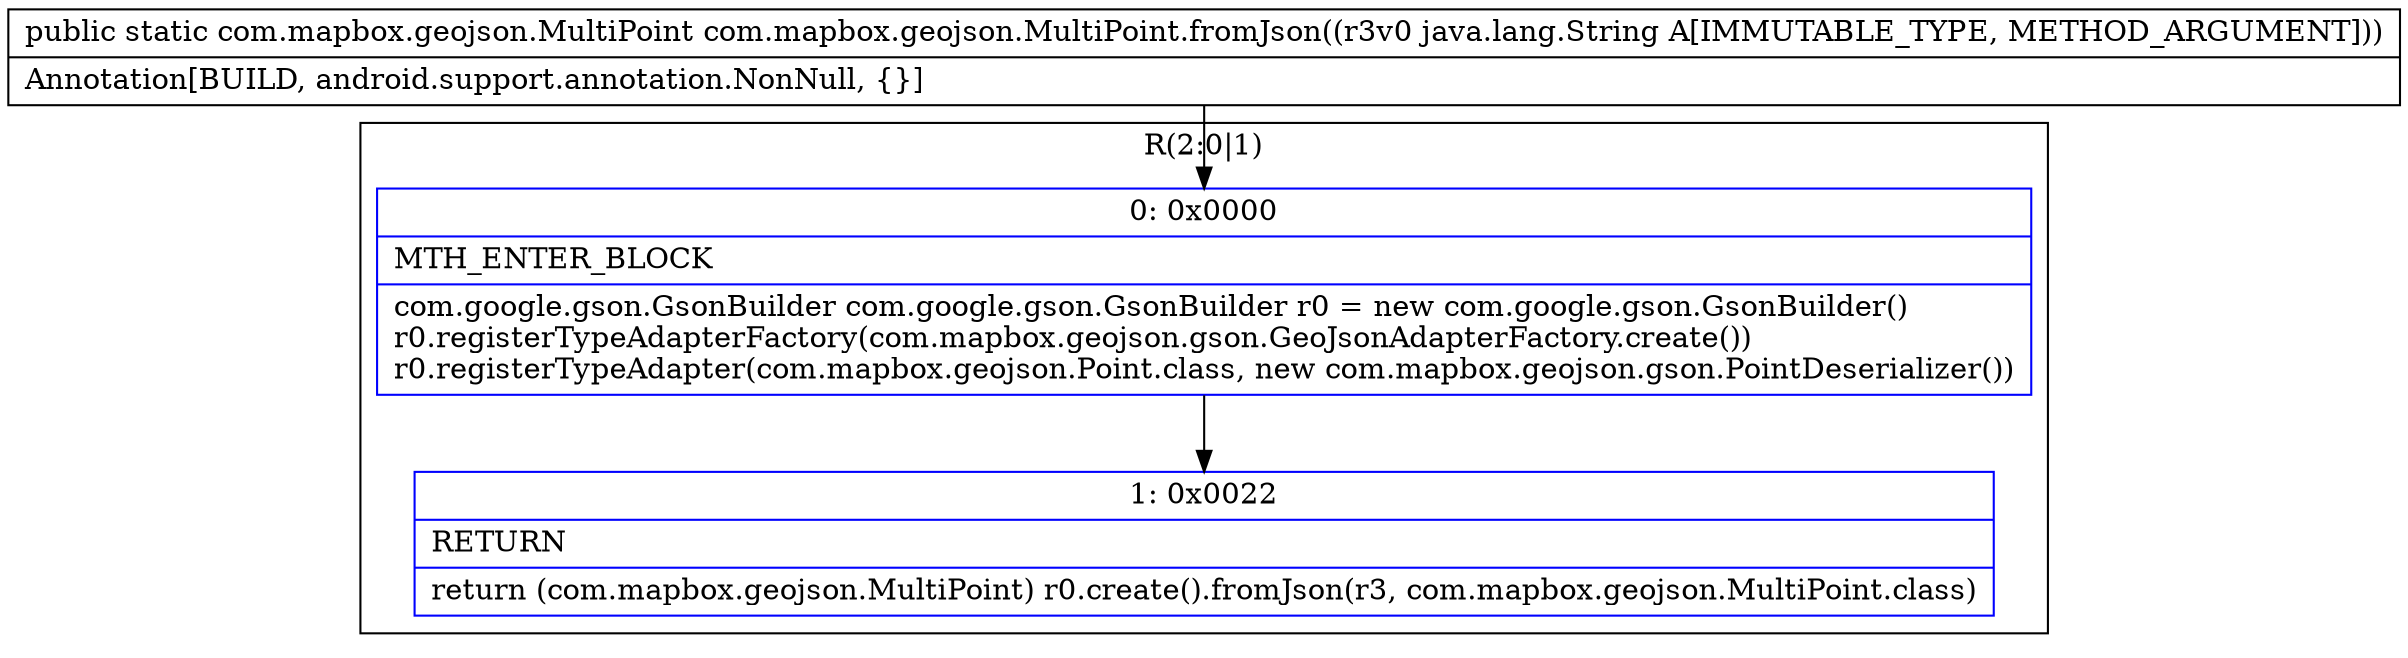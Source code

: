 digraph "CFG forcom.mapbox.geojson.MultiPoint.fromJson(Ljava\/lang\/String;)Lcom\/mapbox\/geojson\/MultiPoint;" {
subgraph cluster_Region_418740240 {
label = "R(2:0|1)";
node [shape=record,color=blue];
Node_0 [shape=record,label="{0\:\ 0x0000|MTH_ENTER_BLOCK\l|com.google.gson.GsonBuilder com.google.gson.GsonBuilder r0 = new com.google.gson.GsonBuilder()\lr0.registerTypeAdapterFactory(com.mapbox.geojson.gson.GeoJsonAdapterFactory.create())\lr0.registerTypeAdapter(com.mapbox.geojson.Point.class, new com.mapbox.geojson.gson.PointDeserializer())\l}"];
Node_1 [shape=record,label="{1\:\ 0x0022|RETURN\l|return (com.mapbox.geojson.MultiPoint) r0.create().fromJson(r3, com.mapbox.geojson.MultiPoint.class)\l}"];
}
MethodNode[shape=record,label="{public static com.mapbox.geojson.MultiPoint com.mapbox.geojson.MultiPoint.fromJson((r3v0 java.lang.String A[IMMUTABLE_TYPE, METHOD_ARGUMENT]))  | Annotation[BUILD, android.support.annotation.NonNull, \{\}]\l}"];
MethodNode -> Node_0;
Node_0 -> Node_1;
}

